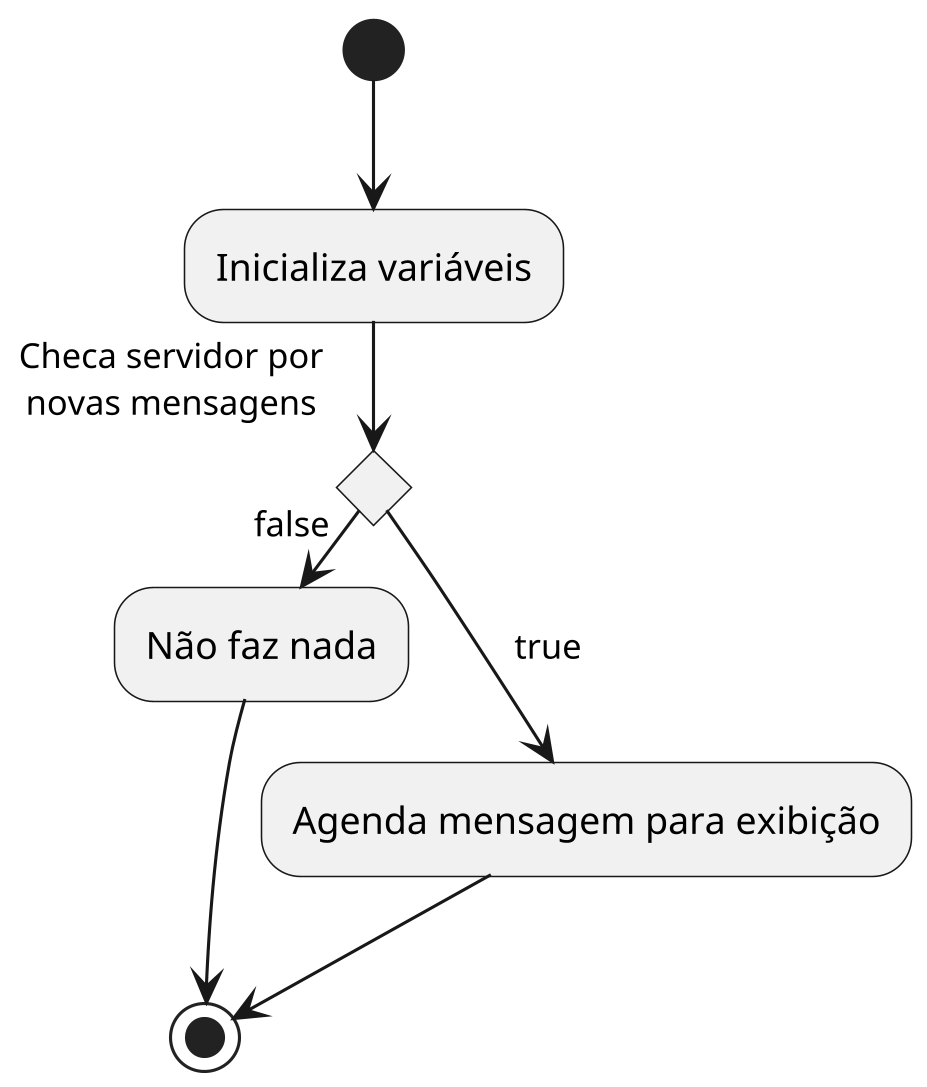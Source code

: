 @startuml
skinparam dpi 300
skinparam shadowing false

(*) --> "Inicializa variáveis"

if "Checa servidor por\nnovas mensagens" then
  --> [true] "Agenda mensagem para exibição"
  --> (*)
else
  -> [false] "Não faz nada"
  -> (*)

@enduml
